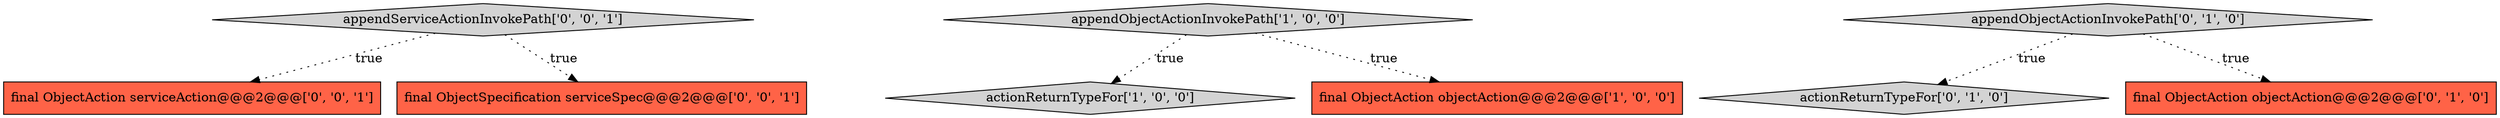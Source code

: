 digraph {
7 [style = filled, label = "final ObjectAction serviceAction@@@2@@@['0', '0', '1']", fillcolor = tomato, shape = box image = "AAA0AAABBB3BBB"];
6 [style = filled, label = "final ObjectSpecification serviceSpec@@@2@@@['0', '0', '1']", fillcolor = tomato, shape = box image = "AAA0AAABBB3BBB"];
0 [style = filled, label = "appendObjectActionInvokePath['1', '0', '0']", fillcolor = lightgray, shape = diamond image = "AAA0AAABBB1BBB"];
8 [style = filled, label = "appendServiceActionInvokePath['0', '0', '1']", fillcolor = lightgray, shape = diamond image = "AAA0AAABBB3BBB"];
4 [style = filled, label = "appendObjectActionInvokePath['0', '1', '0']", fillcolor = lightgray, shape = diamond image = "AAA0AAABBB2BBB"];
1 [style = filled, label = "actionReturnTypeFor['1', '0', '0']", fillcolor = lightgray, shape = diamond image = "AAA0AAABBB1BBB"];
5 [style = filled, label = "actionReturnTypeFor['0', '1', '0']", fillcolor = lightgray, shape = diamond image = "AAA0AAABBB2BBB"];
3 [style = filled, label = "final ObjectAction objectAction@@@2@@@['0', '1', '0']", fillcolor = tomato, shape = box image = "AAA0AAABBB2BBB"];
2 [style = filled, label = "final ObjectAction objectAction@@@2@@@['1', '0', '0']", fillcolor = tomato, shape = box image = "AAA0AAABBB1BBB"];
0->2 [style = dotted, label="true"];
4->5 [style = dotted, label="true"];
8->6 [style = dotted, label="true"];
0->1 [style = dotted, label="true"];
4->3 [style = dotted, label="true"];
8->7 [style = dotted, label="true"];
}
